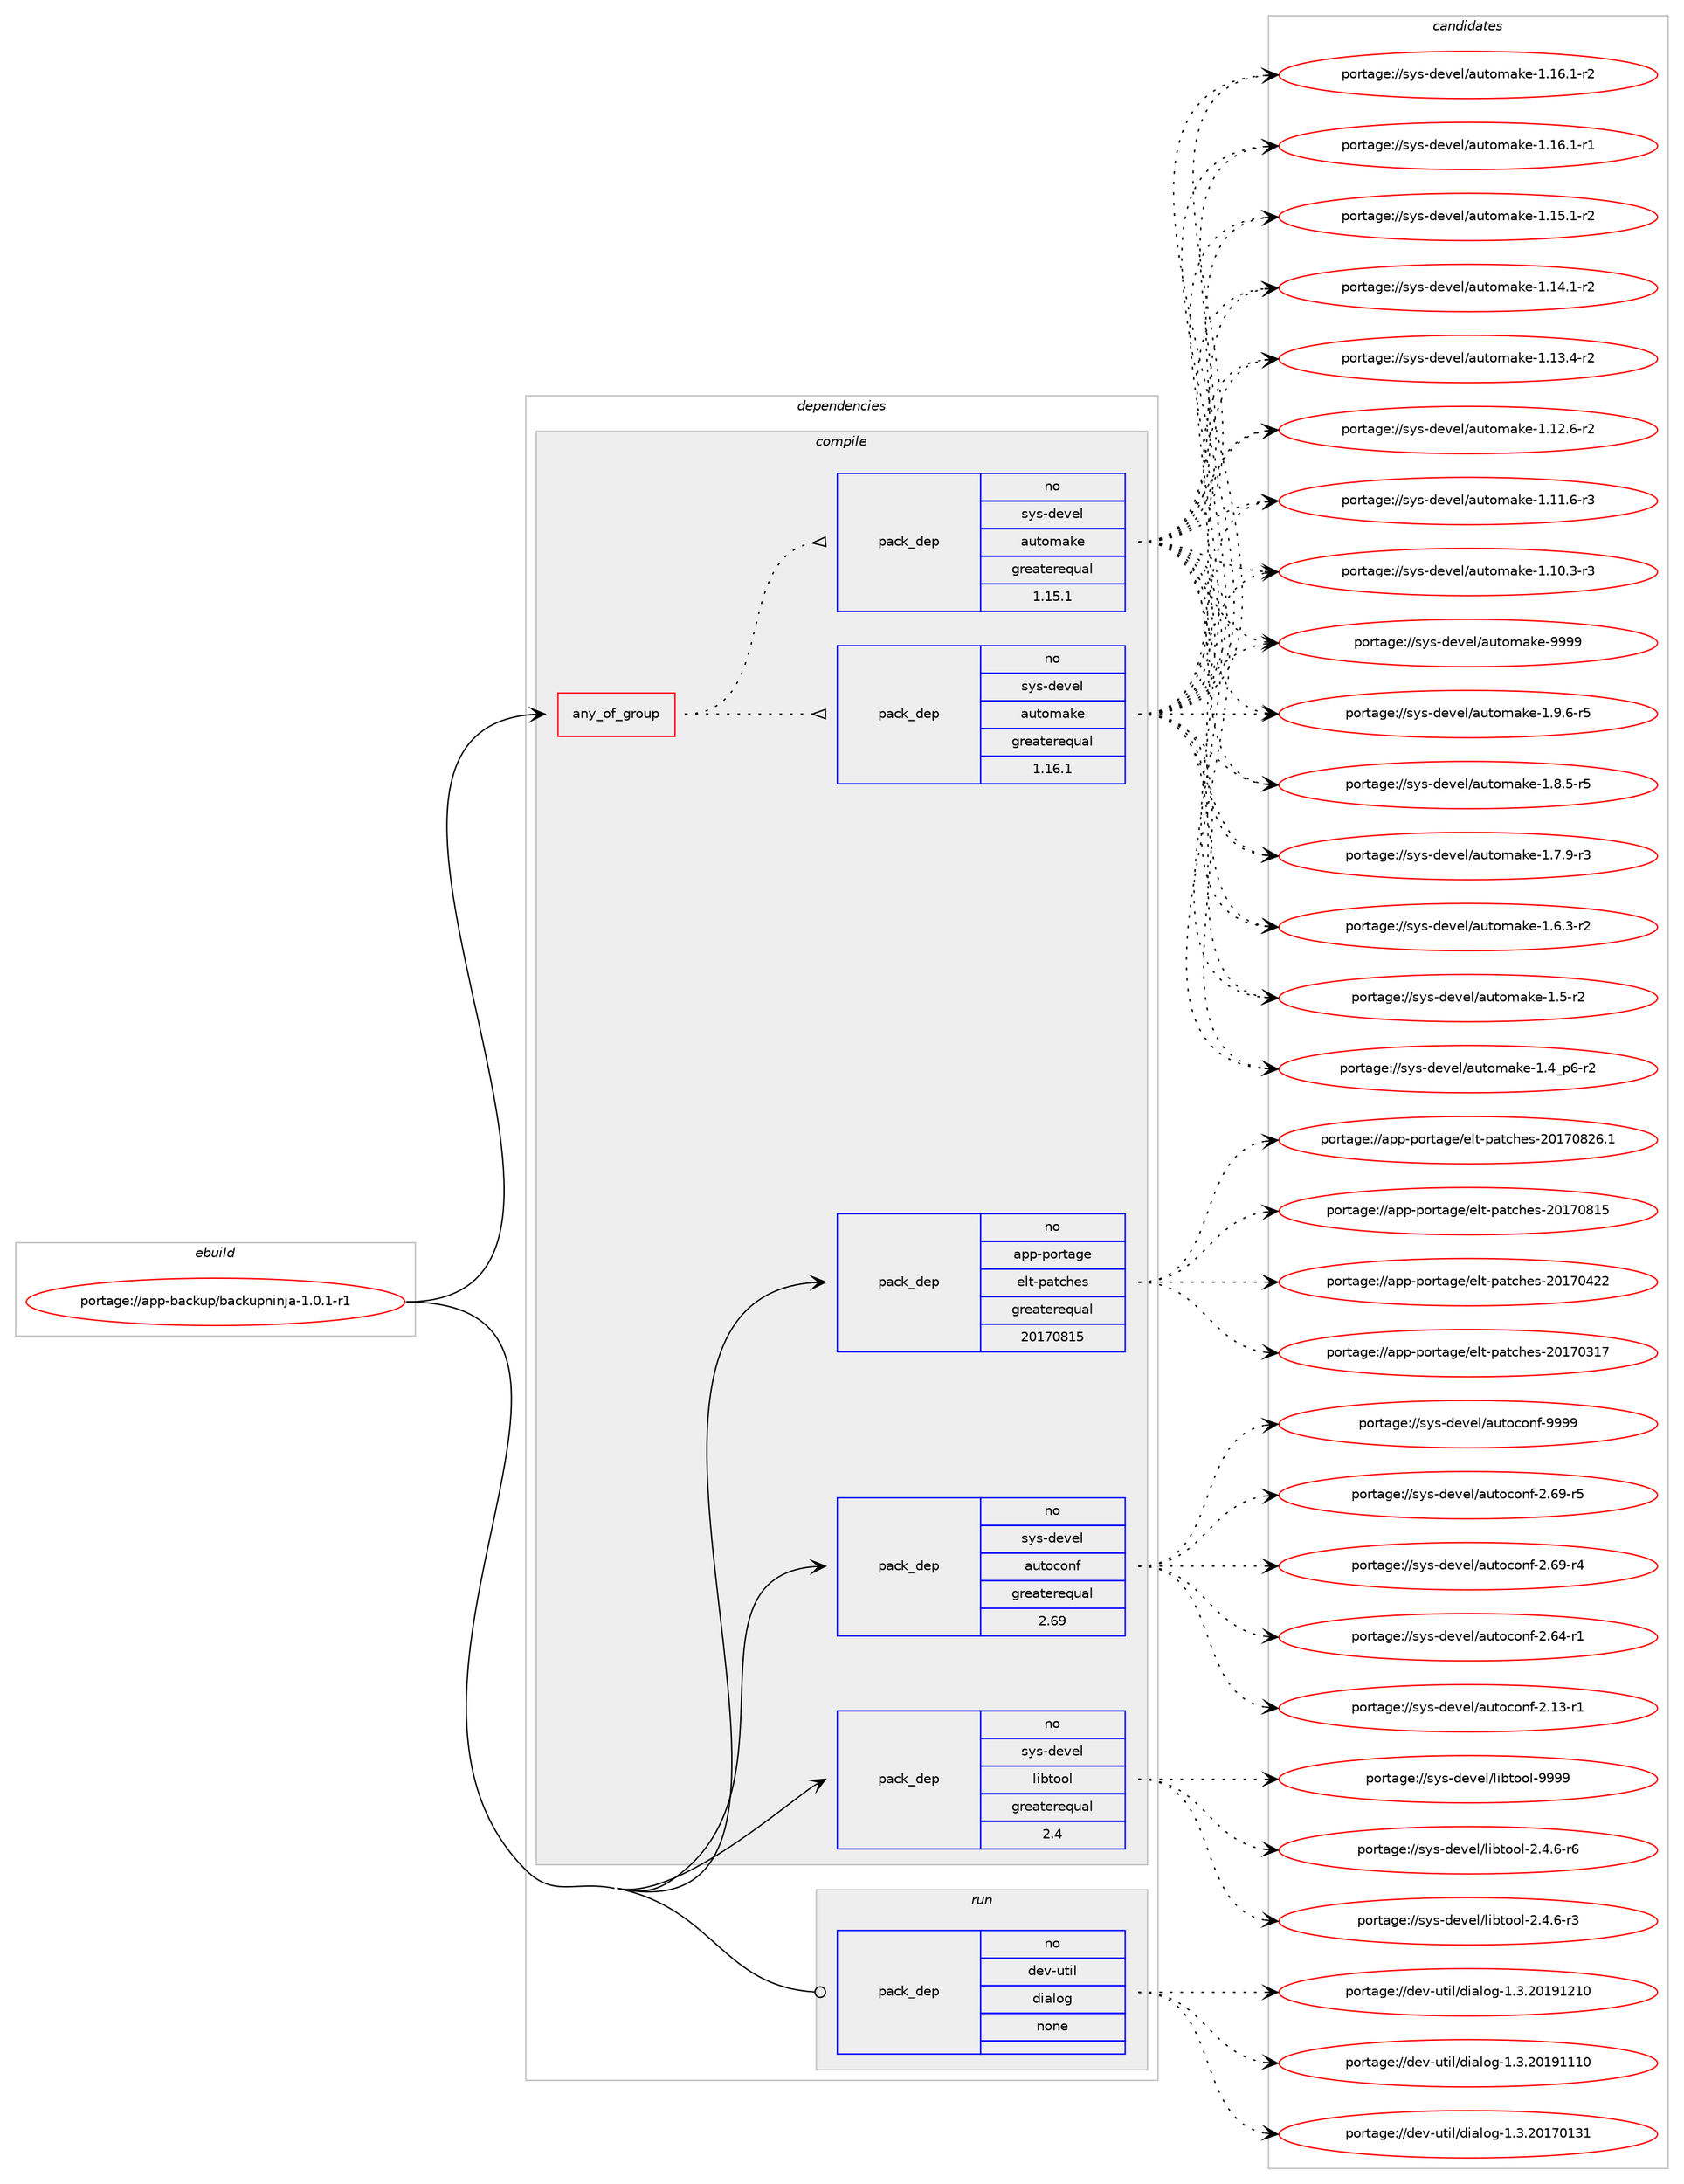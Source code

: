 digraph prolog {

# *************
# Graph options
# *************

newrank=true;
concentrate=true;
compound=true;
graph [rankdir=LR,fontname=Helvetica,fontsize=10,ranksep=1.5];#, ranksep=2.5, nodesep=0.2];
edge  [arrowhead=vee];
node  [fontname=Helvetica,fontsize=10];

# **********
# The ebuild
# **********

subgraph cluster_leftcol {
color=gray;
label=<<i>ebuild</i>>;
id [label="portage://app-backup/backupninja-1.0.1-r1", color=red, width=4, href="../app-backup/backupninja-1.0.1-r1.svg"];
}

# ****************
# The dependencies
# ****************

subgraph cluster_midcol {
color=gray;
label=<<i>dependencies</i>>;
subgraph cluster_compile {
fillcolor="#eeeeee";
style=filled;
label=<<i>compile</i>>;
subgraph any8327 {
dependency647651 [label=<<TABLE BORDER="0" CELLBORDER="1" CELLSPACING="0" CELLPADDING="4"><TR><TD CELLPADDING="10">any_of_group</TD></TR></TABLE>>, shape=none, color=red];subgraph pack486235 {
dependency647652 [label=<<TABLE BORDER="0" CELLBORDER="1" CELLSPACING="0" CELLPADDING="4" WIDTH="220"><TR><TD ROWSPAN="6" CELLPADDING="30">pack_dep</TD></TR><TR><TD WIDTH="110">no</TD></TR><TR><TD>sys-devel</TD></TR><TR><TD>automake</TD></TR><TR><TD>greaterequal</TD></TR><TR><TD>1.16.1</TD></TR></TABLE>>, shape=none, color=blue];
}
dependency647651:e -> dependency647652:w [weight=20,style="dotted",arrowhead="oinv"];
subgraph pack486236 {
dependency647653 [label=<<TABLE BORDER="0" CELLBORDER="1" CELLSPACING="0" CELLPADDING="4" WIDTH="220"><TR><TD ROWSPAN="6" CELLPADDING="30">pack_dep</TD></TR><TR><TD WIDTH="110">no</TD></TR><TR><TD>sys-devel</TD></TR><TR><TD>automake</TD></TR><TR><TD>greaterequal</TD></TR><TR><TD>1.15.1</TD></TR></TABLE>>, shape=none, color=blue];
}
dependency647651:e -> dependency647653:w [weight=20,style="dotted",arrowhead="oinv"];
}
id:e -> dependency647651:w [weight=20,style="solid",arrowhead="vee"];
subgraph pack486237 {
dependency647654 [label=<<TABLE BORDER="0" CELLBORDER="1" CELLSPACING="0" CELLPADDING="4" WIDTH="220"><TR><TD ROWSPAN="6" CELLPADDING="30">pack_dep</TD></TR><TR><TD WIDTH="110">no</TD></TR><TR><TD>app-portage</TD></TR><TR><TD>elt-patches</TD></TR><TR><TD>greaterequal</TD></TR><TR><TD>20170815</TD></TR></TABLE>>, shape=none, color=blue];
}
id:e -> dependency647654:w [weight=20,style="solid",arrowhead="vee"];
subgraph pack486238 {
dependency647655 [label=<<TABLE BORDER="0" CELLBORDER="1" CELLSPACING="0" CELLPADDING="4" WIDTH="220"><TR><TD ROWSPAN="6" CELLPADDING="30">pack_dep</TD></TR><TR><TD WIDTH="110">no</TD></TR><TR><TD>sys-devel</TD></TR><TR><TD>autoconf</TD></TR><TR><TD>greaterequal</TD></TR><TR><TD>2.69</TD></TR></TABLE>>, shape=none, color=blue];
}
id:e -> dependency647655:w [weight=20,style="solid",arrowhead="vee"];
subgraph pack486239 {
dependency647656 [label=<<TABLE BORDER="0" CELLBORDER="1" CELLSPACING="0" CELLPADDING="4" WIDTH="220"><TR><TD ROWSPAN="6" CELLPADDING="30">pack_dep</TD></TR><TR><TD WIDTH="110">no</TD></TR><TR><TD>sys-devel</TD></TR><TR><TD>libtool</TD></TR><TR><TD>greaterequal</TD></TR><TR><TD>2.4</TD></TR></TABLE>>, shape=none, color=blue];
}
id:e -> dependency647656:w [weight=20,style="solid",arrowhead="vee"];
}
subgraph cluster_compileandrun {
fillcolor="#eeeeee";
style=filled;
label=<<i>compile and run</i>>;
}
subgraph cluster_run {
fillcolor="#eeeeee";
style=filled;
label=<<i>run</i>>;
subgraph pack486240 {
dependency647657 [label=<<TABLE BORDER="0" CELLBORDER="1" CELLSPACING="0" CELLPADDING="4" WIDTH="220"><TR><TD ROWSPAN="6" CELLPADDING="30">pack_dep</TD></TR><TR><TD WIDTH="110">no</TD></TR><TR><TD>dev-util</TD></TR><TR><TD>dialog</TD></TR><TR><TD>none</TD></TR><TR><TD></TD></TR></TABLE>>, shape=none, color=blue];
}
id:e -> dependency647657:w [weight=20,style="solid",arrowhead="odot"];
}
}

# **************
# The candidates
# **************

subgraph cluster_choices {
rank=same;
color=gray;
label=<<i>candidates</i>>;

subgraph choice486235 {
color=black;
nodesep=1;
choice115121115451001011181011084797117116111109971071014557575757 [label="portage://sys-devel/automake-9999", color=red, width=4,href="../sys-devel/automake-9999.svg"];
choice115121115451001011181011084797117116111109971071014549465746544511453 [label="portage://sys-devel/automake-1.9.6-r5", color=red, width=4,href="../sys-devel/automake-1.9.6-r5.svg"];
choice115121115451001011181011084797117116111109971071014549465646534511453 [label="portage://sys-devel/automake-1.8.5-r5", color=red, width=4,href="../sys-devel/automake-1.8.5-r5.svg"];
choice115121115451001011181011084797117116111109971071014549465546574511451 [label="portage://sys-devel/automake-1.7.9-r3", color=red, width=4,href="../sys-devel/automake-1.7.9-r3.svg"];
choice115121115451001011181011084797117116111109971071014549465446514511450 [label="portage://sys-devel/automake-1.6.3-r2", color=red, width=4,href="../sys-devel/automake-1.6.3-r2.svg"];
choice11512111545100101118101108479711711611110997107101454946534511450 [label="portage://sys-devel/automake-1.5-r2", color=red, width=4,href="../sys-devel/automake-1.5-r2.svg"];
choice115121115451001011181011084797117116111109971071014549465295112544511450 [label="portage://sys-devel/automake-1.4_p6-r2", color=red, width=4,href="../sys-devel/automake-1.4_p6-r2.svg"];
choice11512111545100101118101108479711711611110997107101454946495446494511450 [label="portage://sys-devel/automake-1.16.1-r2", color=red, width=4,href="../sys-devel/automake-1.16.1-r2.svg"];
choice11512111545100101118101108479711711611110997107101454946495446494511449 [label="portage://sys-devel/automake-1.16.1-r1", color=red, width=4,href="../sys-devel/automake-1.16.1-r1.svg"];
choice11512111545100101118101108479711711611110997107101454946495346494511450 [label="portage://sys-devel/automake-1.15.1-r2", color=red, width=4,href="../sys-devel/automake-1.15.1-r2.svg"];
choice11512111545100101118101108479711711611110997107101454946495246494511450 [label="portage://sys-devel/automake-1.14.1-r2", color=red, width=4,href="../sys-devel/automake-1.14.1-r2.svg"];
choice11512111545100101118101108479711711611110997107101454946495146524511450 [label="portage://sys-devel/automake-1.13.4-r2", color=red, width=4,href="../sys-devel/automake-1.13.4-r2.svg"];
choice11512111545100101118101108479711711611110997107101454946495046544511450 [label="portage://sys-devel/automake-1.12.6-r2", color=red, width=4,href="../sys-devel/automake-1.12.6-r2.svg"];
choice11512111545100101118101108479711711611110997107101454946494946544511451 [label="portage://sys-devel/automake-1.11.6-r3", color=red, width=4,href="../sys-devel/automake-1.11.6-r3.svg"];
choice11512111545100101118101108479711711611110997107101454946494846514511451 [label="portage://sys-devel/automake-1.10.3-r3", color=red, width=4,href="../sys-devel/automake-1.10.3-r3.svg"];
dependency647652:e -> choice115121115451001011181011084797117116111109971071014557575757:w [style=dotted,weight="100"];
dependency647652:e -> choice115121115451001011181011084797117116111109971071014549465746544511453:w [style=dotted,weight="100"];
dependency647652:e -> choice115121115451001011181011084797117116111109971071014549465646534511453:w [style=dotted,weight="100"];
dependency647652:e -> choice115121115451001011181011084797117116111109971071014549465546574511451:w [style=dotted,weight="100"];
dependency647652:e -> choice115121115451001011181011084797117116111109971071014549465446514511450:w [style=dotted,weight="100"];
dependency647652:e -> choice11512111545100101118101108479711711611110997107101454946534511450:w [style=dotted,weight="100"];
dependency647652:e -> choice115121115451001011181011084797117116111109971071014549465295112544511450:w [style=dotted,weight="100"];
dependency647652:e -> choice11512111545100101118101108479711711611110997107101454946495446494511450:w [style=dotted,weight="100"];
dependency647652:e -> choice11512111545100101118101108479711711611110997107101454946495446494511449:w [style=dotted,weight="100"];
dependency647652:e -> choice11512111545100101118101108479711711611110997107101454946495346494511450:w [style=dotted,weight="100"];
dependency647652:e -> choice11512111545100101118101108479711711611110997107101454946495246494511450:w [style=dotted,weight="100"];
dependency647652:e -> choice11512111545100101118101108479711711611110997107101454946495146524511450:w [style=dotted,weight="100"];
dependency647652:e -> choice11512111545100101118101108479711711611110997107101454946495046544511450:w [style=dotted,weight="100"];
dependency647652:e -> choice11512111545100101118101108479711711611110997107101454946494946544511451:w [style=dotted,weight="100"];
dependency647652:e -> choice11512111545100101118101108479711711611110997107101454946494846514511451:w [style=dotted,weight="100"];
}
subgraph choice486236 {
color=black;
nodesep=1;
choice115121115451001011181011084797117116111109971071014557575757 [label="portage://sys-devel/automake-9999", color=red, width=4,href="../sys-devel/automake-9999.svg"];
choice115121115451001011181011084797117116111109971071014549465746544511453 [label="portage://sys-devel/automake-1.9.6-r5", color=red, width=4,href="../sys-devel/automake-1.9.6-r5.svg"];
choice115121115451001011181011084797117116111109971071014549465646534511453 [label="portage://sys-devel/automake-1.8.5-r5", color=red, width=4,href="../sys-devel/automake-1.8.5-r5.svg"];
choice115121115451001011181011084797117116111109971071014549465546574511451 [label="portage://sys-devel/automake-1.7.9-r3", color=red, width=4,href="../sys-devel/automake-1.7.9-r3.svg"];
choice115121115451001011181011084797117116111109971071014549465446514511450 [label="portage://sys-devel/automake-1.6.3-r2", color=red, width=4,href="../sys-devel/automake-1.6.3-r2.svg"];
choice11512111545100101118101108479711711611110997107101454946534511450 [label="portage://sys-devel/automake-1.5-r2", color=red, width=4,href="../sys-devel/automake-1.5-r2.svg"];
choice115121115451001011181011084797117116111109971071014549465295112544511450 [label="portage://sys-devel/automake-1.4_p6-r2", color=red, width=4,href="../sys-devel/automake-1.4_p6-r2.svg"];
choice11512111545100101118101108479711711611110997107101454946495446494511450 [label="portage://sys-devel/automake-1.16.1-r2", color=red, width=4,href="../sys-devel/automake-1.16.1-r2.svg"];
choice11512111545100101118101108479711711611110997107101454946495446494511449 [label="portage://sys-devel/automake-1.16.1-r1", color=red, width=4,href="../sys-devel/automake-1.16.1-r1.svg"];
choice11512111545100101118101108479711711611110997107101454946495346494511450 [label="portage://sys-devel/automake-1.15.1-r2", color=red, width=4,href="../sys-devel/automake-1.15.1-r2.svg"];
choice11512111545100101118101108479711711611110997107101454946495246494511450 [label="portage://sys-devel/automake-1.14.1-r2", color=red, width=4,href="../sys-devel/automake-1.14.1-r2.svg"];
choice11512111545100101118101108479711711611110997107101454946495146524511450 [label="portage://sys-devel/automake-1.13.4-r2", color=red, width=4,href="../sys-devel/automake-1.13.4-r2.svg"];
choice11512111545100101118101108479711711611110997107101454946495046544511450 [label="portage://sys-devel/automake-1.12.6-r2", color=red, width=4,href="../sys-devel/automake-1.12.6-r2.svg"];
choice11512111545100101118101108479711711611110997107101454946494946544511451 [label="portage://sys-devel/automake-1.11.6-r3", color=red, width=4,href="../sys-devel/automake-1.11.6-r3.svg"];
choice11512111545100101118101108479711711611110997107101454946494846514511451 [label="portage://sys-devel/automake-1.10.3-r3", color=red, width=4,href="../sys-devel/automake-1.10.3-r3.svg"];
dependency647653:e -> choice115121115451001011181011084797117116111109971071014557575757:w [style=dotted,weight="100"];
dependency647653:e -> choice115121115451001011181011084797117116111109971071014549465746544511453:w [style=dotted,weight="100"];
dependency647653:e -> choice115121115451001011181011084797117116111109971071014549465646534511453:w [style=dotted,weight="100"];
dependency647653:e -> choice115121115451001011181011084797117116111109971071014549465546574511451:w [style=dotted,weight="100"];
dependency647653:e -> choice115121115451001011181011084797117116111109971071014549465446514511450:w [style=dotted,weight="100"];
dependency647653:e -> choice11512111545100101118101108479711711611110997107101454946534511450:w [style=dotted,weight="100"];
dependency647653:e -> choice115121115451001011181011084797117116111109971071014549465295112544511450:w [style=dotted,weight="100"];
dependency647653:e -> choice11512111545100101118101108479711711611110997107101454946495446494511450:w [style=dotted,weight="100"];
dependency647653:e -> choice11512111545100101118101108479711711611110997107101454946495446494511449:w [style=dotted,weight="100"];
dependency647653:e -> choice11512111545100101118101108479711711611110997107101454946495346494511450:w [style=dotted,weight="100"];
dependency647653:e -> choice11512111545100101118101108479711711611110997107101454946495246494511450:w [style=dotted,weight="100"];
dependency647653:e -> choice11512111545100101118101108479711711611110997107101454946495146524511450:w [style=dotted,weight="100"];
dependency647653:e -> choice11512111545100101118101108479711711611110997107101454946495046544511450:w [style=dotted,weight="100"];
dependency647653:e -> choice11512111545100101118101108479711711611110997107101454946494946544511451:w [style=dotted,weight="100"];
dependency647653:e -> choice11512111545100101118101108479711711611110997107101454946494846514511451:w [style=dotted,weight="100"];
}
subgraph choice486237 {
color=black;
nodesep=1;
choice971121124511211111411697103101471011081164511297116991041011154550484955485650544649 [label="portage://app-portage/elt-patches-20170826.1", color=red, width=4,href="../app-portage/elt-patches-20170826.1.svg"];
choice97112112451121111141169710310147101108116451129711699104101115455048495548564953 [label="portage://app-portage/elt-patches-20170815", color=red, width=4,href="../app-portage/elt-patches-20170815.svg"];
choice97112112451121111141169710310147101108116451129711699104101115455048495548525050 [label="portage://app-portage/elt-patches-20170422", color=red, width=4,href="../app-portage/elt-patches-20170422.svg"];
choice97112112451121111141169710310147101108116451129711699104101115455048495548514955 [label="portage://app-portage/elt-patches-20170317", color=red, width=4,href="../app-portage/elt-patches-20170317.svg"];
dependency647654:e -> choice971121124511211111411697103101471011081164511297116991041011154550484955485650544649:w [style=dotted,weight="100"];
dependency647654:e -> choice97112112451121111141169710310147101108116451129711699104101115455048495548564953:w [style=dotted,weight="100"];
dependency647654:e -> choice97112112451121111141169710310147101108116451129711699104101115455048495548525050:w [style=dotted,weight="100"];
dependency647654:e -> choice97112112451121111141169710310147101108116451129711699104101115455048495548514955:w [style=dotted,weight="100"];
}
subgraph choice486238 {
color=black;
nodesep=1;
choice115121115451001011181011084797117116111991111101024557575757 [label="portage://sys-devel/autoconf-9999", color=red, width=4,href="../sys-devel/autoconf-9999.svg"];
choice1151211154510010111810110847971171161119911111010245504654574511453 [label="portage://sys-devel/autoconf-2.69-r5", color=red, width=4,href="../sys-devel/autoconf-2.69-r5.svg"];
choice1151211154510010111810110847971171161119911111010245504654574511452 [label="portage://sys-devel/autoconf-2.69-r4", color=red, width=4,href="../sys-devel/autoconf-2.69-r4.svg"];
choice1151211154510010111810110847971171161119911111010245504654524511449 [label="portage://sys-devel/autoconf-2.64-r1", color=red, width=4,href="../sys-devel/autoconf-2.64-r1.svg"];
choice1151211154510010111810110847971171161119911111010245504649514511449 [label="portage://sys-devel/autoconf-2.13-r1", color=red, width=4,href="../sys-devel/autoconf-2.13-r1.svg"];
dependency647655:e -> choice115121115451001011181011084797117116111991111101024557575757:w [style=dotted,weight="100"];
dependency647655:e -> choice1151211154510010111810110847971171161119911111010245504654574511453:w [style=dotted,weight="100"];
dependency647655:e -> choice1151211154510010111810110847971171161119911111010245504654574511452:w [style=dotted,weight="100"];
dependency647655:e -> choice1151211154510010111810110847971171161119911111010245504654524511449:w [style=dotted,weight="100"];
dependency647655:e -> choice1151211154510010111810110847971171161119911111010245504649514511449:w [style=dotted,weight="100"];
}
subgraph choice486239 {
color=black;
nodesep=1;
choice1151211154510010111810110847108105981161111111084557575757 [label="portage://sys-devel/libtool-9999", color=red, width=4,href="../sys-devel/libtool-9999.svg"];
choice1151211154510010111810110847108105981161111111084550465246544511454 [label="portage://sys-devel/libtool-2.4.6-r6", color=red, width=4,href="../sys-devel/libtool-2.4.6-r6.svg"];
choice1151211154510010111810110847108105981161111111084550465246544511451 [label="portage://sys-devel/libtool-2.4.6-r3", color=red, width=4,href="../sys-devel/libtool-2.4.6-r3.svg"];
dependency647656:e -> choice1151211154510010111810110847108105981161111111084557575757:w [style=dotted,weight="100"];
dependency647656:e -> choice1151211154510010111810110847108105981161111111084550465246544511454:w [style=dotted,weight="100"];
dependency647656:e -> choice1151211154510010111810110847108105981161111111084550465246544511451:w [style=dotted,weight="100"];
}
subgraph choice486240 {
color=black;
nodesep=1;
choice10010111845117116105108471001059710811110345494651465048495749504948 [label="portage://dev-util/dialog-1.3.20191210", color=red, width=4,href="../dev-util/dialog-1.3.20191210.svg"];
choice10010111845117116105108471001059710811110345494651465048495749494948 [label="portage://dev-util/dialog-1.3.20191110", color=red, width=4,href="../dev-util/dialog-1.3.20191110.svg"];
choice10010111845117116105108471001059710811110345494651465048495548495149 [label="portage://dev-util/dialog-1.3.20170131", color=red, width=4,href="../dev-util/dialog-1.3.20170131.svg"];
dependency647657:e -> choice10010111845117116105108471001059710811110345494651465048495749504948:w [style=dotted,weight="100"];
dependency647657:e -> choice10010111845117116105108471001059710811110345494651465048495749494948:w [style=dotted,weight="100"];
dependency647657:e -> choice10010111845117116105108471001059710811110345494651465048495548495149:w [style=dotted,weight="100"];
}
}

}
